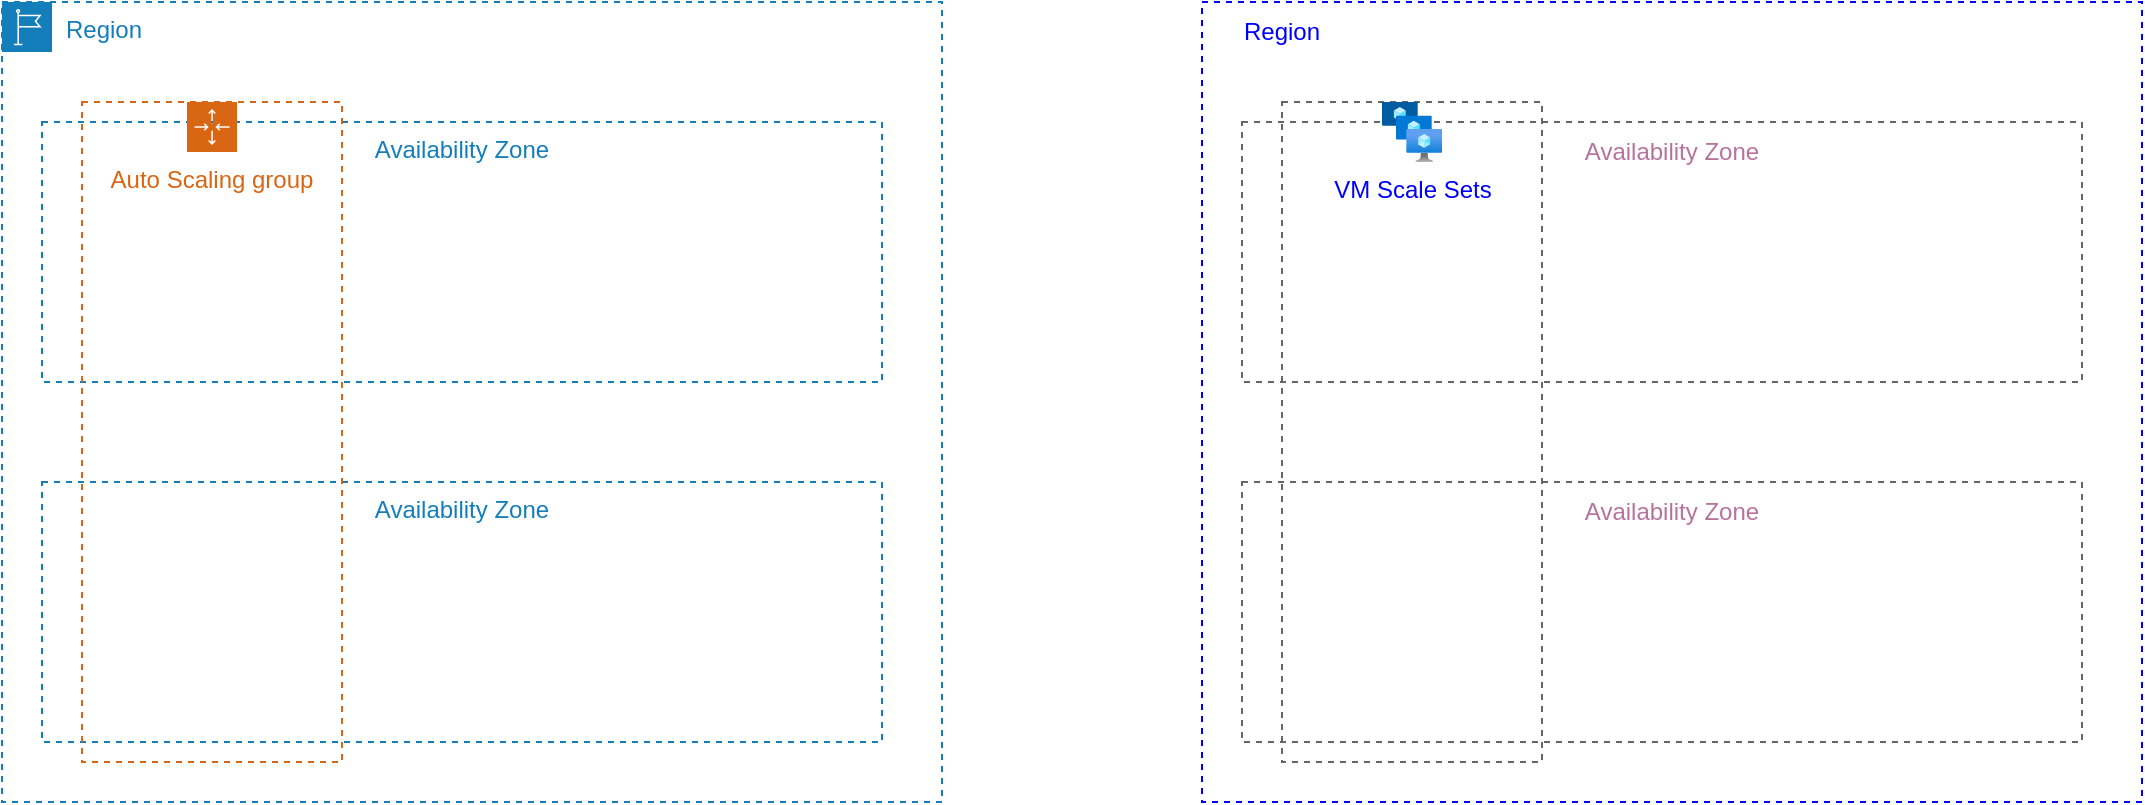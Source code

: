 <mxfile version="16.1.0" type="github">
  <diagram id="C13-tvwIgwplesxx2axk" name="Page-1">
    <mxGraphModel dx="1210" dy="607" grid="1" gridSize="10" guides="1" tooltips="1" connect="1" arrows="1" fold="1" page="0" pageScale="1" pageWidth="850" pageHeight="1100" math="0" shadow="0">
      <root>
        <mxCell id="0" />
        <mxCell id="1" parent="0" />
        <mxCell id="-0pJ2-SoBKvavPebwsip-7" value="" style="rounded=0;whiteSpace=wrap;html=1;fillColor=none;dashed=1;fontColor=#0000FF;strokeColor=#0000FF;" vertex="1" parent="1">
          <mxGeometry x="610" y="100" width="470" height="400" as="geometry" />
        </mxCell>
        <mxCell id="-0pJ2-SoBKvavPebwsip-15" value="&lt;p align=&quot;left&quot;&gt;&lt;br&gt;&lt;/p&gt;" style="rounded=0;whiteSpace=wrap;html=1;dashed=1;fillColor=none;align=left;fontColor=#0000FF;strokeColor=#666666;" vertex="1" parent="1">
          <mxGeometry x="650" y="150" width="130" height="330" as="geometry" />
        </mxCell>
        <mxCell id="-0pJ2-SoBKvavPebwsip-1" value="Region" style="points=[[0,0],[0.25,0],[0.5,0],[0.75,0],[1,0],[1,0.25],[1,0.5],[1,0.75],[1,1],[0.75,1],[0.5,1],[0.25,1],[0,1],[0,0.75],[0,0.5],[0,0.25]];outlineConnect=0;gradientColor=none;html=1;whiteSpace=wrap;fontSize=12;fontStyle=0;container=1;pointerEvents=0;collapsible=0;recursiveResize=0;shape=mxgraph.aws4.group;grIcon=mxgraph.aws4.group_region;strokeColor=#147EBA;fillColor=none;verticalAlign=top;align=left;spacingLeft=30;fontColor=#147EBA;dashed=1;" vertex="1" parent="1">
          <mxGeometry x="10" y="100" width="470" height="400" as="geometry" />
        </mxCell>
        <mxCell id="-0pJ2-SoBKvavPebwsip-3" value="Availability Zone" style="fillColor=none;strokeColor=#147EBA;dashed=1;verticalAlign=top;fontStyle=0;fontColor=#147EBA;" vertex="1" parent="-0pJ2-SoBKvavPebwsip-1">
          <mxGeometry x="20" y="60" width="420" height="130" as="geometry" />
        </mxCell>
        <mxCell id="-0pJ2-SoBKvavPebwsip-6" value="Availability Zone" style="fillColor=none;strokeColor=#147EBA;dashed=1;verticalAlign=top;fontStyle=0;fontColor=#147EBA;" vertex="1" parent="-0pJ2-SoBKvavPebwsip-1">
          <mxGeometry x="20" y="240" width="420" height="130" as="geometry" />
        </mxCell>
        <mxCell id="-0pJ2-SoBKvavPebwsip-14" value="Auto Scaling group" style="points=[[0,0],[0.25,0],[0.5,0],[0.75,0],[1,0],[1,0.25],[1,0.5],[1,0.75],[1,1],[0.75,1],[0.5,1],[0.25,1],[0,1],[0,0.75],[0,0.5],[0,0.25]];outlineConnect=0;gradientColor=none;html=1;whiteSpace=wrap;fontSize=12;fontStyle=0;container=1;pointerEvents=0;collapsible=0;recursiveResize=0;shape=mxgraph.aws4.groupCenter;grIcon=mxgraph.aws4.group_auto_scaling_group;grStroke=1;strokeColor=#D86613;fillColor=none;verticalAlign=top;align=center;fontColor=#D86613;dashed=1;spacingTop=25;" vertex="1" parent="-0pJ2-SoBKvavPebwsip-1">
          <mxGeometry x="40" y="50" width="130" height="330" as="geometry" />
        </mxCell>
        <mxCell id="-0pJ2-SoBKvavPebwsip-8" value="&lt;p align=&quot;left&quot;&gt;&lt;br&gt;&lt;/p&gt;" style="rounded=0;whiteSpace=wrap;html=1;dashed=1;fillColor=none;align=left;fontColor=#666666;strokeColor=#666666;" vertex="1" parent="1">
          <mxGeometry x="630" y="160" width="420" height="130" as="geometry" />
        </mxCell>
        <mxCell id="-0pJ2-SoBKvavPebwsip-9" value="Region" style="text;html=1;strokeColor=none;fillColor=none;align=center;verticalAlign=middle;whiteSpace=wrap;rounded=0;dashed=1;fontColor=#0000FF;" vertex="1" parent="1">
          <mxGeometry x="620" y="100" width="60" height="30" as="geometry" />
        </mxCell>
        <mxCell id="-0pJ2-SoBKvavPebwsip-10" value="Availability Zone" style="text;html=1;strokeColor=none;fillColor=none;align=center;verticalAlign=middle;whiteSpace=wrap;rounded=0;dashed=1;fontColor=#B5739D;" vertex="1" parent="1">
          <mxGeometry x="790" y="160" width="110" height="30" as="geometry" />
        </mxCell>
        <mxCell id="-0pJ2-SoBKvavPebwsip-11" value="&lt;p align=&quot;left&quot;&gt;&lt;br&gt;&lt;/p&gt;" style="rounded=0;whiteSpace=wrap;html=1;dashed=1;fillColor=none;align=left;fontColor=#666666;strokeColor=#666666;" vertex="1" parent="1">
          <mxGeometry x="630" y="340" width="420" height="130" as="geometry" />
        </mxCell>
        <mxCell id="-0pJ2-SoBKvavPebwsip-12" value="Availability Zone" style="text;html=1;strokeColor=none;fillColor=none;align=center;verticalAlign=middle;whiteSpace=wrap;rounded=0;dashed=1;fontColor=#B5739D;" vertex="1" parent="1">
          <mxGeometry x="790" y="340" width="110" height="30" as="geometry" />
        </mxCell>
        <mxCell id="-0pJ2-SoBKvavPebwsip-13" value="&lt;font color=&quot;#0000ff&quot;&gt;VM Scale Sets&lt;/font&gt;" style="aspect=fixed;html=1;points=[];align=center;image;fontSize=12;image=img/lib/azure2/compute/VM_Scale_Sets.svg;dashed=1;fillColor=none;" vertex="1" parent="1">
          <mxGeometry x="700" y="150" width="30" height="30" as="geometry" />
        </mxCell>
      </root>
    </mxGraphModel>
  </diagram>
</mxfile>
